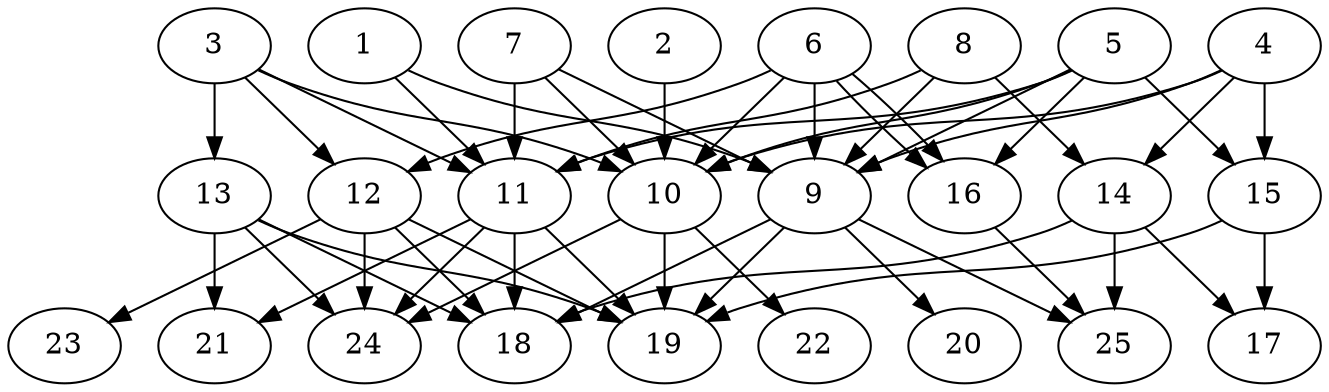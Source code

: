 // DAG automatically generated by daggen at Thu Oct  3 14:00:40 2019
// ./daggen --dot -n 25 --ccr 0.3 --fat 0.7 --regular 0.7 --density 0.9 --mindata 5242880 --maxdata 52428800 
digraph G {
  1 [size="62272853", alpha="0.19", expect_size="18681856"] 
  1 -> 9 [size ="18681856"]
  1 -> 11 [size ="18681856"]
  2 [size="24603307", alpha="0.02", expect_size="7380992"] 
  2 -> 10 [size ="7380992"]
  3 [size="45185707", alpha="0.12", expect_size="13555712"] 
  3 -> 10 [size ="13555712"]
  3 -> 11 [size ="13555712"]
  3 -> 12 [size ="13555712"]
  3 -> 13 [size ="13555712"]
  4 [size="31208107", alpha="0.02", expect_size="9362432"] 
  4 -> 9 [size ="9362432"]
  4 -> 10 [size ="9362432"]
  4 -> 14 [size ="9362432"]
  4 -> 15 [size ="9362432"]
  5 [size="52387840", alpha="0.05", expect_size="15716352"] 
  5 -> 9 [size ="15716352"]
  5 -> 10 [size ="15716352"]
  5 -> 11 [size ="15716352"]
  5 -> 15 [size ="15716352"]
  5 -> 16 [size ="15716352"]
  6 [size="95040853", alpha="0.12", expect_size="28512256"] 
  6 -> 9 [size ="28512256"]
  6 -> 10 [size ="28512256"]
  6 -> 12 [size ="28512256"]
  6 -> 16 [size ="28512256"]
  6 -> 16 [size ="28512256"]
  7 [size="141421227", alpha="0.17", expect_size="42426368"] 
  7 -> 9 [size ="42426368"]
  7 -> 10 [size ="42426368"]
  7 -> 11 [size ="42426368"]
  8 [size="62347947", alpha="0.16", expect_size="18704384"] 
  8 -> 9 [size ="18704384"]
  8 -> 11 [size ="18704384"]
  8 -> 14 [size ="18704384"]
  9 [size="47711573", alpha="0.18", expect_size="14313472"] 
  9 -> 18 [size ="14313472"]
  9 -> 19 [size ="14313472"]
  9 -> 20 [size ="14313472"]
  9 -> 25 [size ="14313472"]
  10 [size="148193280", alpha="0.06", expect_size="44457984"] 
  10 -> 19 [size ="44457984"]
  10 -> 22 [size ="44457984"]
  10 -> 24 [size ="44457984"]
  11 [size="139851093", alpha="0.04", expect_size="41955328"] 
  11 -> 18 [size ="41955328"]
  11 -> 19 [size ="41955328"]
  11 -> 21 [size ="41955328"]
  11 -> 24 [size ="41955328"]
  12 [size="133758293", alpha="0.18", expect_size="40127488"] 
  12 -> 18 [size ="40127488"]
  12 -> 19 [size ="40127488"]
  12 -> 23 [size ="40127488"]
  12 -> 24 [size ="40127488"]
  13 [size="151319893", alpha="0.14", expect_size="45395968"] 
  13 -> 18 [size ="45395968"]
  13 -> 19 [size ="45395968"]
  13 -> 21 [size ="45395968"]
  13 -> 24 [size ="45395968"]
  14 [size="91849387", alpha="0.16", expect_size="27554816"] 
  14 -> 17 [size ="27554816"]
  14 -> 18 [size ="27554816"]
  14 -> 25 [size ="27554816"]
  15 [size="107608747", alpha="0.13", expect_size="32282624"] 
  15 -> 17 [size ="32282624"]
  15 -> 19 [size ="32282624"]
  16 [size="150231040", alpha="0.01", expect_size="45069312"] 
  16 -> 25 [size ="45069312"]
  17 [size="90613760", alpha="0.18", expect_size="27184128"] 
  18 [size="68952747", alpha="0.04", expect_size="20685824"] 
  19 [size="40011093", alpha="0.18", expect_size="12003328"] 
  20 [size="23657813", alpha="0.01", expect_size="7097344"] 
  21 [size="70283947", alpha="0.10", expect_size="21085184"] 
  22 [size="105352533", alpha="0.00", expect_size="31605760"] 
  23 [size="88241493", alpha="0.13", expect_size="26472448"] 
  24 [size="39355733", alpha="0.08", expect_size="11806720"] 
  25 [size="163000320", alpha="0.08", expect_size="48900096"] 
}
